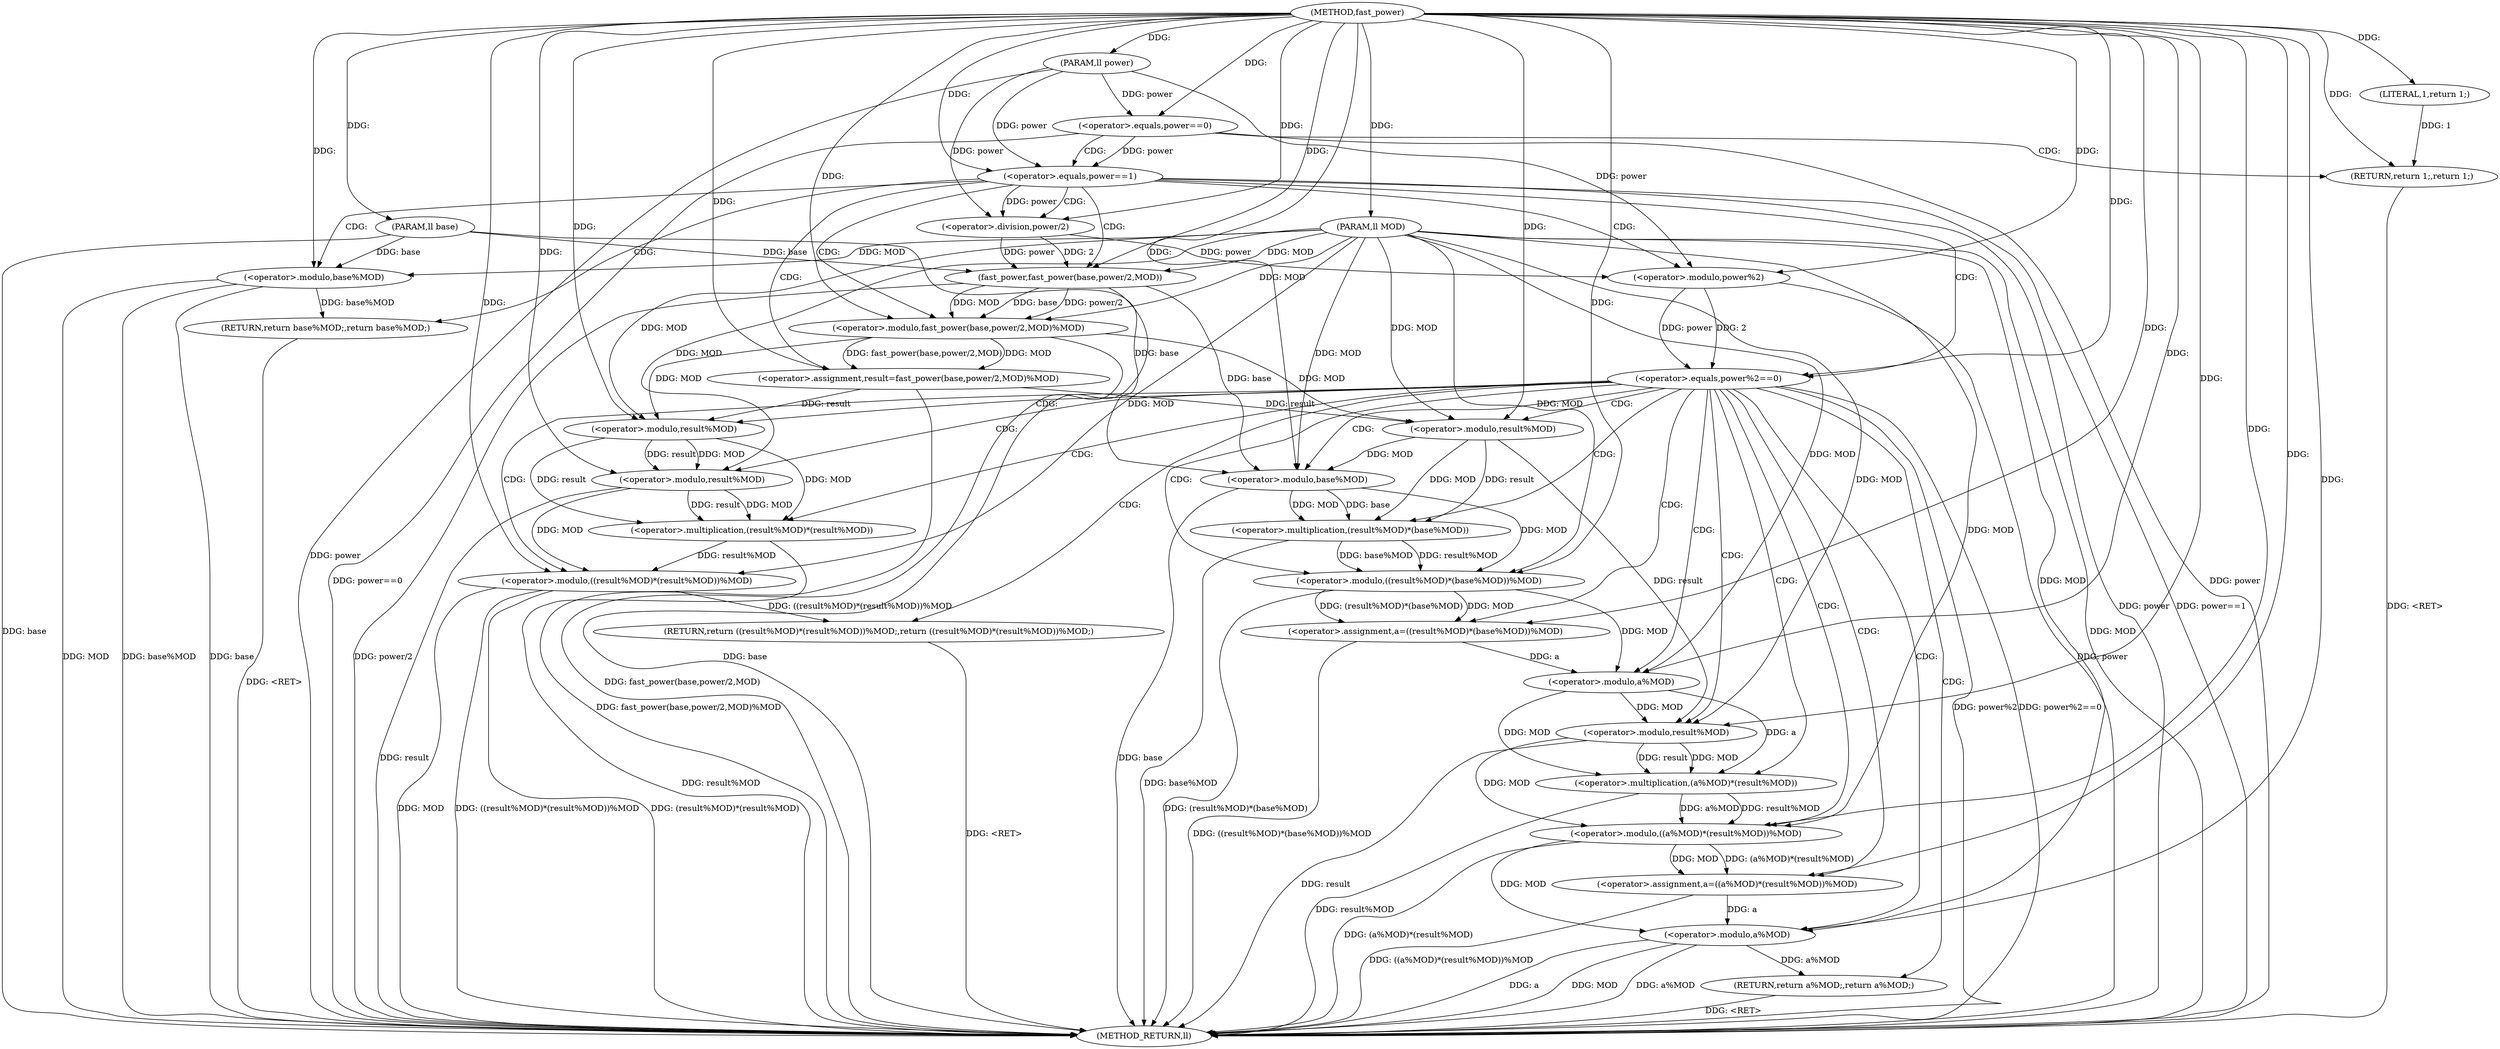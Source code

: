 digraph "fast_power" {  
"1000140" [label = "(METHOD,fast_power)" ]
"1000213" [label = "(METHOD_RETURN,ll)" ]
"1000141" [label = "(PARAM,ll base)" ]
"1000142" [label = "(PARAM,ll power)" ]
"1000143" [label = "(PARAM,ll MOD)" ]
"1000160" [label = "(<operator>.assignment,result=fast_power(base,power/2,MOD)%MOD)" ]
"1000187" [label = "(<operator>.assignment,a=((result%MOD)*(base%MOD))%MOD)" ]
"1000198" [label = "(<operator>.assignment,a=((a%MOD)*(result%MOD))%MOD)" ]
"1000209" [label = "(RETURN,return a%MOD;,return a%MOD;)" ]
"1000146" [label = "(<operator>.equals,power==0)" ]
"1000149" [label = "(RETURN,return 1;,return 1;)" ]
"1000152" [label = "(<operator>.equals,power==1)" ]
"1000155" [label = "(RETURN,return base%MOD;,return base%MOD;)" ]
"1000171" [label = "(<operator>.equals,power%2==0)" ]
"1000176" [label = "(RETURN,return ((result%MOD)*(result%MOD))%MOD;,return ((result%MOD)*(result%MOD))%MOD;)" ]
"1000210" [label = "(<operator>.modulo,a%MOD)" ]
"1000150" [label = "(LITERAL,1,return 1;)" ]
"1000156" [label = "(<operator>.modulo,base%MOD)" ]
"1000162" [label = "(<operator>.modulo,fast_power(base,power/2,MOD)%MOD)" ]
"1000177" [label = "(<operator>.modulo,((result%MOD)*(result%MOD))%MOD)" ]
"1000189" [label = "(<operator>.modulo,((result%MOD)*(base%MOD))%MOD)" ]
"1000200" [label = "(<operator>.modulo,((a%MOD)*(result%MOD))%MOD)" ]
"1000163" [label = "(fast_power,fast_power(base,power/2,MOD))" ]
"1000172" [label = "(<operator>.modulo,power%2)" ]
"1000190" [label = "(<operator>.multiplication,(result%MOD)*(base%MOD))" ]
"1000201" [label = "(<operator>.multiplication,(a%MOD)*(result%MOD))" ]
"1000165" [label = "(<operator>.division,power/2)" ]
"1000178" [label = "(<operator>.multiplication,(result%MOD)*(result%MOD))" ]
"1000191" [label = "(<operator>.modulo,result%MOD)" ]
"1000194" [label = "(<operator>.modulo,base%MOD)" ]
"1000202" [label = "(<operator>.modulo,a%MOD)" ]
"1000205" [label = "(<operator>.modulo,result%MOD)" ]
"1000179" [label = "(<operator>.modulo,result%MOD)" ]
"1000182" [label = "(<operator>.modulo,result%MOD)" ]
  "1000149" -> "1000213"  [ label = "DDG: <RET>"] 
  "1000155" -> "1000213"  [ label = "DDG: <RET>"] 
  "1000209" -> "1000213"  [ label = "DDG: <RET>"] 
  "1000141" -> "1000213"  [ label = "DDG: base"] 
  "1000142" -> "1000213"  [ label = "DDG: power"] 
  "1000143" -> "1000213"  [ label = "DDG: MOD"] 
  "1000146" -> "1000213"  [ label = "DDG: power"] 
  "1000146" -> "1000213"  [ label = "DDG: power==0"] 
  "1000152" -> "1000213"  [ label = "DDG: power"] 
  "1000152" -> "1000213"  [ label = "DDG: power==1"] 
  "1000163" -> "1000213"  [ label = "DDG: base"] 
  "1000163" -> "1000213"  [ label = "DDG: power/2"] 
  "1000162" -> "1000213"  [ label = "DDG: fast_power(base,power/2,MOD)"] 
  "1000160" -> "1000213"  [ label = "DDG: fast_power(base,power/2,MOD)%MOD"] 
  "1000172" -> "1000213"  [ label = "DDG: power"] 
  "1000171" -> "1000213"  [ label = "DDG: power%2"] 
  "1000171" -> "1000213"  [ label = "DDG: power%2==0"] 
  "1000194" -> "1000213"  [ label = "DDG: base"] 
  "1000190" -> "1000213"  [ label = "DDG: base%MOD"] 
  "1000189" -> "1000213"  [ label = "DDG: (result%MOD)*(base%MOD)"] 
  "1000187" -> "1000213"  [ label = "DDG: ((result%MOD)*(base%MOD))%MOD"] 
  "1000205" -> "1000213"  [ label = "DDG: result"] 
  "1000201" -> "1000213"  [ label = "DDG: result%MOD"] 
  "1000200" -> "1000213"  [ label = "DDG: (a%MOD)*(result%MOD)"] 
  "1000198" -> "1000213"  [ label = "DDG: ((a%MOD)*(result%MOD))%MOD"] 
  "1000210" -> "1000213"  [ label = "DDG: a"] 
  "1000210" -> "1000213"  [ label = "DDG: MOD"] 
  "1000210" -> "1000213"  [ label = "DDG: a%MOD"] 
  "1000178" -> "1000213"  [ label = "DDG: result%MOD"] 
  "1000182" -> "1000213"  [ label = "DDG: result"] 
  "1000177" -> "1000213"  [ label = "DDG: (result%MOD)*(result%MOD)"] 
  "1000177" -> "1000213"  [ label = "DDG: MOD"] 
  "1000177" -> "1000213"  [ label = "DDG: ((result%MOD)*(result%MOD))%MOD"] 
  "1000156" -> "1000213"  [ label = "DDG: base"] 
  "1000156" -> "1000213"  [ label = "DDG: MOD"] 
  "1000156" -> "1000213"  [ label = "DDG: base%MOD"] 
  "1000176" -> "1000213"  [ label = "DDG: <RET>"] 
  "1000140" -> "1000141"  [ label = "DDG: "] 
  "1000140" -> "1000142"  [ label = "DDG: "] 
  "1000140" -> "1000143"  [ label = "DDG: "] 
  "1000162" -> "1000160"  [ label = "DDG: fast_power(base,power/2,MOD)"] 
  "1000162" -> "1000160"  [ label = "DDG: MOD"] 
  "1000189" -> "1000187"  [ label = "DDG: MOD"] 
  "1000189" -> "1000187"  [ label = "DDG: (result%MOD)*(base%MOD)"] 
  "1000200" -> "1000198"  [ label = "DDG: (a%MOD)*(result%MOD)"] 
  "1000200" -> "1000198"  [ label = "DDG: MOD"] 
  "1000210" -> "1000209"  [ label = "DDG: a%MOD"] 
  "1000150" -> "1000149"  [ label = "DDG: 1"] 
  "1000140" -> "1000149"  [ label = "DDG: "] 
  "1000156" -> "1000155"  [ label = "DDG: base%MOD"] 
  "1000140" -> "1000160"  [ label = "DDG: "] 
  "1000177" -> "1000176"  [ label = "DDG: ((result%MOD)*(result%MOD))%MOD"] 
  "1000140" -> "1000187"  [ label = "DDG: "] 
  "1000140" -> "1000198"  [ label = "DDG: "] 
  "1000142" -> "1000146"  [ label = "DDG: power"] 
  "1000140" -> "1000146"  [ label = "DDG: "] 
  "1000140" -> "1000150"  [ label = "DDG: "] 
  "1000146" -> "1000152"  [ label = "DDG: power"] 
  "1000142" -> "1000152"  [ label = "DDG: power"] 
  "1000140" -> "1000152"  [ label = "DDG: "] 
  "1000163" -> "1000162"  [ label = "DDG: MOD"] 
  "1000163" -> "1000162"  [ label = "DDG: base"] 
  "1000163" -> "1000162"  [ label = "DDG: power/2"] 
  "1000143" -> "1000162"  [ label = "DDG: MOD"] 
  "1000140" -> "1000162"  [ label = "DDG: "] 
  "1000172" -> "1000171"  [ label = "DDG: 2"] 
  "1000172" -> "1000171"  [ label = "DDG: power"] 
  "1000140" -> "1000171"  [ label = "DDG: "] 
  "1000190" -> "1000189"  [ label = "DDG: result%MOD"] 
  "1000190" -> "1000189"  [ label = "DDG: base%MOD"] 
  "1000194" -> "1000189"  [ label = "DDG: MOD"] 
  "1000143" -> "1000189"  [ label = "DDG: MOD"] 
  "1000140" -> "1000189"  [ label = "DDG: "] 
  "1000201" -> "1000200"  [ label = "DDG: a%MOD"] 
  "1000201" -> "1000200"  [ label = "DDG: result%MOD"] 
  "1000205" -> "1000200"  [ label = "DDG: MOD"] 
  "1000143" -> "1000200"  [ label = "DDG: MOD"] 
  "1000140" -> "1000200"  [ label = "DDG: "] 
  "1000198" -> "1000210"  [ label = "DDG: a"] 
  "1000140" -> "1000210"  [ label = "DDG: "] 
  "1000200" -> "1000210"  [ label = "DDG: MOD"] 
  "1000143" -> "1000210"  [ label = "DDG: MOD"] 
  "1000141" -> "1000156"  [ label = "DDG: base"] 
  "1000140" -> "1000156"  [ label = "DDG: "] 
  "1000143" -> "1000156"  [ label = "DDG: MOD"] 
  "1000141" -> "1000163"  [ label = "DDG: base"] 
  "1000140" -> "1000163"  [ label = "DDG: "] 
  "1000143" -> "1000163"  [ label = "DDG: MOD"] 
  "1000165" -> "1000163"  [ label = "DDG: 2"] 
  "1000165" -> "1000163"  [ label = "DDG: power"] 
  "1000165" -> "1000172"  [ label = "DDG: power"] 
  "1000142" -> "1000172"  [ label = "DDG: power"] 
  "1000140" -> "1000172"  [ label = "DDG: "] 
  "1000178" -> "1000177"  [ label = "DDG: result%MOD"] 
  "1000182" -> "1000177"  [ label = "DDG: MOD"] 
  "1000143" -> "1000177"  [ label = "DDG: MOD"] 
  "1000140" -> "1000177"  [ label = "DDG: "] 
  "1000191" -> "1000190"  [ label = "DDG: MOD"] 
  "1000191" -> "1000190"  [ label = "DDG: result"] 
  "1000194" -> "1000190"  [ label = "DDG: base"] 
  "1000194" -> "1000190"  [ label = "DDG: MOD"] 
  "1000202" -> "1000201"  [ label = "DDG: a"] 
  "1000202" -> "1000201"  [ label = "DDG: MOD"] 
  "1000205" -> "1000201"  [ label = "DDG: MOD"] 
  "1000205" -> "1000201"  [ label = "DDG: result"] 
  "1000152" -> "1000165"  [ label = "DDG: power"] 
  "1000142" -> "1000165"  [ label = "DDG: power"] 
  "1000140" -> "1000165"  [ label = "DDG: "] 
  "1000179" -> "1000178"  [ label = "DDG: result"] 
  "1000179" -> "1000178"  [ label = "DDG: MOD"] 
  "1000182" -> "1000178"  [ label = "DDG: result"] 
  "1000182" -> "1000178"  [ label = "DDG: MOD"] 
  "1000160" -> "1000191"  [ label = "DDG: result"] 
  "1000140" -> "1000191"  [ label = "DDG: "] 
  "1000162" -> "1000191"  [ label = "DDG: MOD"] 
  "1000143" -> "1000191"  [ label = "DDG: MOD"] 
  "1000163" -> "1000194"  [ label = "DDG: base"] 
  "1000141" -> "1000194"  [ label = "DDG: base"] 
  "1000140" -> "1000194"  [ label = "DDG: "] 
  "1000191" -> "1000194"  [ label = "DDG: MOD"] 
  "1000143" -> "1000194"  [ label = "DDG: MOD"] 
  "1000187" -> "1000202"  [ label = "DDG: a"] 
  "1000140" -> "1000202"  [ label = "DDG: "] 
  "1000189" -> "1000202"  [ label = "DDG: MOD"] 
  "1000143" -> "1000202"  [ label = "DDG: MOD"] 
  "1000191" -> "1000205"  [ label = "DDG: result"] 
  "1000140" -> "1000205"  [ label = "DDG: "] 
  "1000202" -> "1000205"  [ label = "DDG: MOD"] 
  "1000143" -> "1000205"  [ label = "DDG: MOD"] 
  "1000160" -> "1000179"  [ label = "DDG: result"] 
  "1000140" -> "1000179"  [ label = "DDG: "] 
  "1000162" -> "1000179"  [ label = "DDG: MOD"] 
  "1000143" -> "1000179"  [ label = "DDG: MOD"] 
  "1000179" -> "1000182"  [ label = "DDG: result"] 
  "1000140" -> "1000182"  [ label = "DDG: "] 
  "1000179" -> "1000182"  [ label = "DDG: MOD"] 
  "1000143" -> "1000182"  [ label = "DDG: MOD"] 
  "1000146" -> "1000152"  [ label = "CDG: "] 
  "1000146" -> "1000149"  [ label = "CDG: "] 
  "1000152" -> "1000156"  [ label = "CDG: "] 
  "1000152" -> "1000165"  [ label = "CDG: "] 
  "1000152" -> "1000172"  [ label = "CDG: "] 
  "1000152" -> "1000163"  [ label = "CDG: "] 
  "1000152" -> "1000155"  [ label = "CDG: "] 
  "1000152" -> "1000160"  [ label = "CDG: "] 
  "1000152" -> "1000171"  [ label = "CDG: "] 
  "1000152" -> "1000162"  [ label = "CDG: "] 
  "1000171" -> "1000200"  [ label = "CDG: "] 
  "1000171" -> "1000191"  [ label = "CDG: "] 
  "1000171" -> "1000182"  [ label = "CDG: "] 
  "1000171" -> "1000189"  [ label = "CDG: "] 
  "1000171" -> "1000210"  [ label = "CDG: "] 
  "1000171" -> "1000178"  [ label = "CDG: "] 
  "1000171" -> "1000205"  [ label = "CDG: "] 
  "1000171" -> "1000190"  [ label = "CDG: "] 
  "1000171" -> "1000201"  [ label = "CDG: "] 
  "1000171" -> "1000202"  [ label = "CDG: "] 
  "1000171" -> "1000179"  [ label = "CDG: "] 
  "1000171" -> "1000194"  [ label = "CDG: "] 
  "1000171" -> "1000176"  [ label = "CDG: "] 
  "1000171" -> "1000177"  [ label = "CDG: "] 
  "1000171" -> "1000209"  [ label = "CDG: "] 
  "1000171" -> "1000198"  [ label = "CDG: "] 
  "1000171" -> "1000187"  [ label = "CDG: "] 
}
